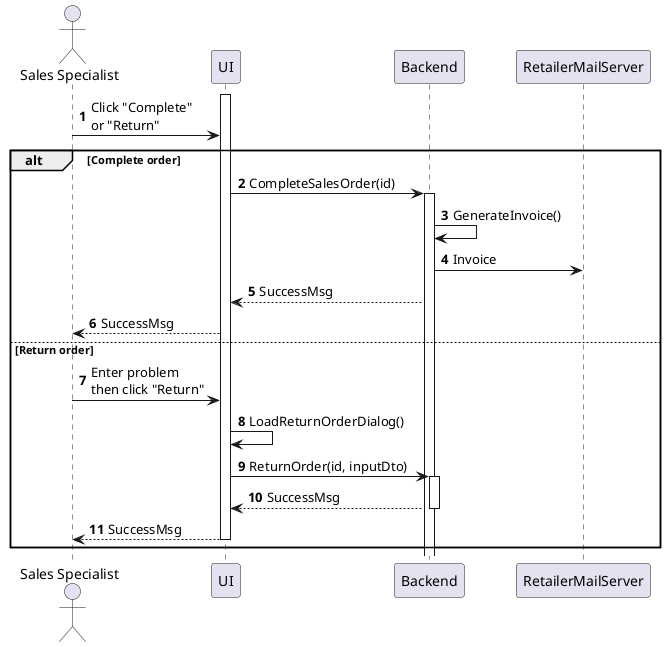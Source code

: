 @startuml sales-order-complete
autonumber

actor "Sales Specialist" as a
participant UI as f
participant Backend as b
participant RetailerMailServer as c

activate f

a -> f : Click "Complete"\nor "Return"

alt Complete order
    f -> b : CompleteSalesOrder(id)
    activate b
    b -> b : GenerateInvoice()
    b -> c : Invoice
    b --> f : SuccessMsg
    f --> a : SuccessMsg
else Return order
    a -> f : Enter problem\nthen click "Return"
    f -> f : LoadReturnOrderDialog()
    f -> b : ReturnOrder(id, inputDto)
    activate b
    return SuccessMsg
    f --> a : SuccessMsg
    deactivate f
end
@enduml